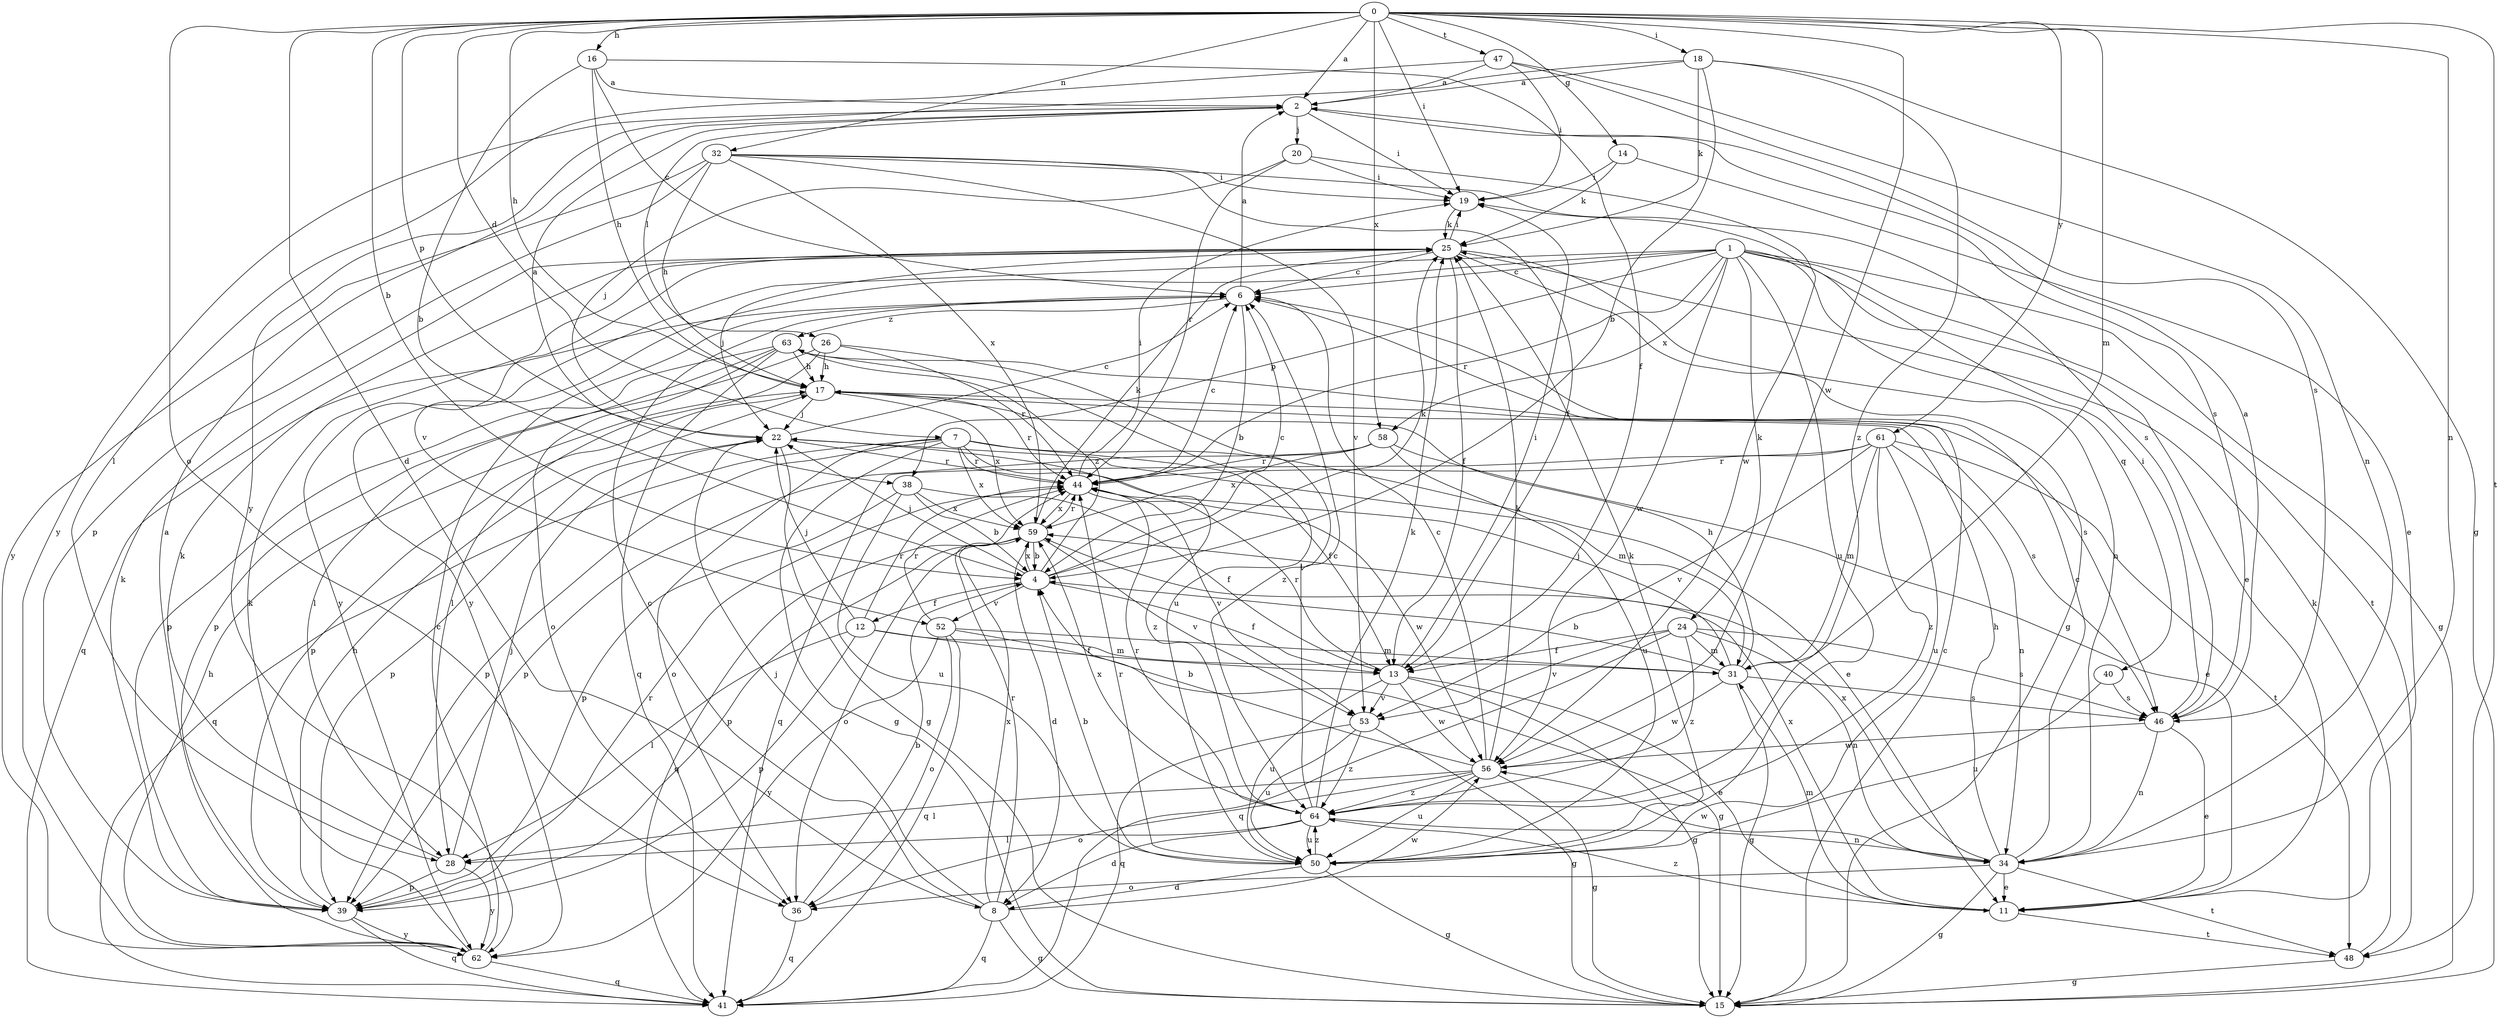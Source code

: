 strict digraph  {
0;
1;
2;
4;
6;
7;
8;
11;
12;
13;
14;
15;
16;
17;
18;
19;
20;
22;
24;
25;
26;
28;
31;
32;
34;
36;
38;
39;
40;
41;
44;
46;
47;
48;
50;
52;
53;
56;
58;
59;
61;
62;
63;
64;
0 -> 2  [label=a];
0 -> 4  [label=b];
0 -> 7  [label=d];
0 -> 8  [label=d];
0 -> 14  [label=g];
0 -> 16  [label=h];
0 -> 17  [label=h];
0 -> 18  [label=i];
0 -> 19  [label=i];
0 -> 31  [label=m];
0 -> 32  [label=n];
0 -> 34  [label=n];
0 -> 36  [label=o];
0 -> 38  [label=p];
0 -> 47  [label=t];
0 -> 48  [label=t];
0 -> 56  [label=w];
0 -> 58  [label=x];
0 -> 61  [label=y];
1 -> 6  [label=c];
1 -> 11  [label=e];
1 -> 15  [label=g];
1 -> 24  [label=k];
1 -> 38  [label=p];
1 -> 40  [label=q];
1 -> 44  [label=r];
1 -> 48  [label=t];
1 -> 50  [label=u];
1 -> 52  [label=v];
1 -> 56  [label=w];
1 -> 58  [label=x];
1 -> 62  [label=y];
2 -> 19  [label=i];
2 -> 20  [label=j];
2 -> 26  [label=l];
2 -> 46  [label=s];
2 -> 62  [label=y];
4 -> 6  [label=c];
4 -> 12  [label=f];
4 -> 13  [label=f];
4 -> 22  [label=j];
4 -> 25  [label=k];
4 -> 52  [label=v];
4 -> 59  [label=x];
4 -> 63  [label=z];
6 -> 2  [label=a];
6 -> 4  [label=b];
6 -> 41  [label=q];
6 -> 63  [label=z];
7 -> 11  [label=e];
7 -> 13  [label=f];
7 -> 15  [label=g];
7 -> 36  [label=o];
7 -> 39  [label=p];
7 -> 41  [label=q];
7 -> 44  [label=r];
7 -> 59  [label=x];
7 -> 64  [label=z];
8 -> 6  [label=c];
8 -> 15  [label=g];
8 -> 22  [label=j];
8 -> 41  [label=q];
8 -> 44  [label=r];
8 -> 56  [label=w];
8 -> 59  [label=x];
11 -> 31  [label=m];
11 -> 48  [label=t];
11 -> 59  [label=x];
11 -> 64  [label=z];
12 -> 13  [label=f];
12 -> 22  [label=j];
12 -> 28  [label=l];
12 -> 31  [label=m];
12 -> 39  [label=p];
12 -> 44  [label=r];
13 -> 11  [label=e];
13 -> 15  [label=g];
13 -> 19  [label=i];
13 -> 44  [label=r];
13 -> 50  [label=u];
13 -> 53  [label=v];
13 -> 56  [label=w];
14 -> 11  [label=e];
14 -> 19  [label=i];
14 -> 25  [label=k];
15 -> 6  [label=c];
16 -> 2  [label=a];
16 -> 4  [label=b];
16 -> 6  [label=c];
16 -> 13  [label=f];
16 -> 17  [label=h];
17 -> 22  [label=j];
17 -> 39  [label=p];
17 -> 44  [label=r];
17 -> 46  [label=s];
17 -> 59  [label=x];
18 -> 2  [label=a];
18 -> 4  [label=b];
18 -> 15  [label=g];
18 -> 25  [label=k];
18 -> 62  [label=y];
18 -> 64  [label=z];
19 -> 25  [label=k];
20 -> 19  [label=i];
20 -> 22  [label=j];
20 -> 44  [label=r];
20 -> 56  [label=w];
22 -> 2  [label=a];
22 -> 6  [label=c];
22 -> 15  [label=g];
22 -> 31  [label=m];
22 -> 39  [label=p];
22 -> 44  [label=r];
24 -> 13  [label=f];
24 -> 31  [label=m];
24 -> 34  [label=n];
24 -> 41  [label=q];
24 -> 46  [label=s];
24 -> 53  [label=v];
24 -> 64  [label=z];
25 -> 6  [label=c];
25 -> 13  [label=f];
25 -> 15  [label=g];
25 -> 19  [label=i];
25 -> 22  [label=j];
25 -> 34  [label=n];
25 -> 62  [label=y];
26 -> 17  [label=h];
26 -> 28  [label=l];
26 -> 39  [label=p];
26 -> 44  [label=r];
26 -> 64  [label=z];
28 -> 22  [label=j];
28 -> 25  [label=k];
28 -> 39  [label=p];
28 -> 62  [label=y];
31 -> 4  [label=b];
31 -> 15  [label=g];
31 -> 17  [label=h];
31 -> 22  [label=j];
31 -> 46  [label=s];
31 -> 56  [label=w];
32 -> 13  [label=f];
32 -> 17  [label=h];
32 -> 19  [label=i];
32 -> 39  [label=p];
32 -> 46  [label=s];
32 -> 53  [label=v];
32 -> 59  [label=x];
32 -> 62  [label=y];
34 -> 6  [label=c];
34 -> 11  [label=e];
34 -> 15  [label=g];
34 -> 17  [label=h];
34 -> 36  [label=o];
34 -> 48  [label=t];
34 -> 56  [label=w];
34 -> 59  [label=x];
36 -> 4  [label=b];
36 -> 41  [label=q];
38 -> 4  [label=b];
38 -> 13  [label=f];
38 -> 39  [label=p];
38 -> 50  [label=u];
38 -> 59  [label=x];
39 -> 17  [label=h];
39 -> 25  [label=k];
39 -> 41  [label=q];
39 -> 44  [label=r];
39 -> 62  [label=y];
40 -> 46  [label=s];
40 -> 50  [label=u];
44 -> 6  [label=c];
44 -> 19  [label=i];
44 -> 53  [label=v];
44 -> 56  [label=w];
44 -> 59  [label=x];
46 -> 2  [label=a];
46 -> 11  [label=e];
46 -> 19  [label=i];
46 -> 34  [label=n];
46 -> 56  [label=w];
47 -> 2  [label=a];
47 -> 19  [label=i];
47 -> 28  [label=l];
47 -> 34  [label=n];
47 -> 46  [label=s];
48 -> 15  [label=g];
48 -> 25  [label=k];
50 -> 4  [label=b];
50 -> 8  [label=d];
50 -> 15  [label=g];
50 -> 25  [label=k];
50 -> 44  [label=r];
50 -> 64  [label=z];
52 -> 15  [label=g];
52 -> 31  [label=m];
52 -> 36  [label=o];
52 -> 41  [label=q];
52 -> 44  [label=r];
52 -> 62  [label=y];
53 -> 15  [label=g];
53 -> 41  [label=q];
53 -> 50  [label=u];
53 -> 64  [label=z];
56 -> 4  [label=b];
56 -> 6  [label=c];
56 -> 15  [label=g];
56 -> 25  [label=k];
56 -> 28  [label=l];
56 -> 36  [label=o];
56 -> 50  [label=u];
56 -> 64  [label=z];
58 -> 11  [label=e];
58 -> 39  [label=p];
58 -> 44  [label=r];
58 -> 50  [label=u];
58 -> 59  [label=x];
59 -> 4  [label=b];
59 -> 8  [label=d];
59 -> 25  [label=k];
59 -> 36  [label=o];
59 -> 39  [label=p];
59 -> 41  [label=q];
59 -> 44  [label=r];
59 -> 53  [label=v];
61 -> 31  [label=m];
61 -> 34  [label=n];
61 -> 41  [label=q];
61 -> 44  [label=r];
61 -> 48  [label=t];
61 -> 50  [label=u];
61 -> 53  [label=v];
61 -> 64  [label=z];
62 -> 2  [label=a];
62 -> 6  [label=c];
62 -> 17  [label=h];
62 -> 25  [label=k];
62 -> 41  [label=q];
63 -> 17  [label=h];
63 -> 28  [label=l];
63 -> 36  [label=o];
63 -> 39  [label=p];
63 -> 41  [label=q];
63 -> 46  [label=s];
63 -> 50  [label=u];
64 -> 6  [label=c];
64 -> 8  [label=d];
64 -> 25  [label=k];
64 -> 28  [label=l];
64 -> 34  [label=n];
64 -> 44  [label=r];
64 -> 50  [label=u];
64 -> 59  [label=x];
}

